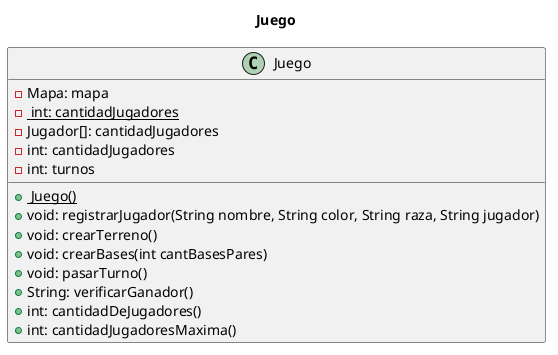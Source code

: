 @startuml
'https://plantuml.com/class-diagram
title Juego

class Juego {
- Mapa: mapa
- <u> int: cantidadJugadores
- Jugador[]: cantidadJugadores
- int: cantidadJugadores
- int: turnos

+<u> Juego()
+ void: registrarJugador(String nombre, String color, String raza, String jugador)
+ void: crearTerreno()
+ void: crearBases(int cantBasesPares)
+ void: pasarTurno()
+ String: verificarGanador()
+ int: cantidadDeJugadores()
+ int: cantidadJugadoresMaxima()
}
@enduml